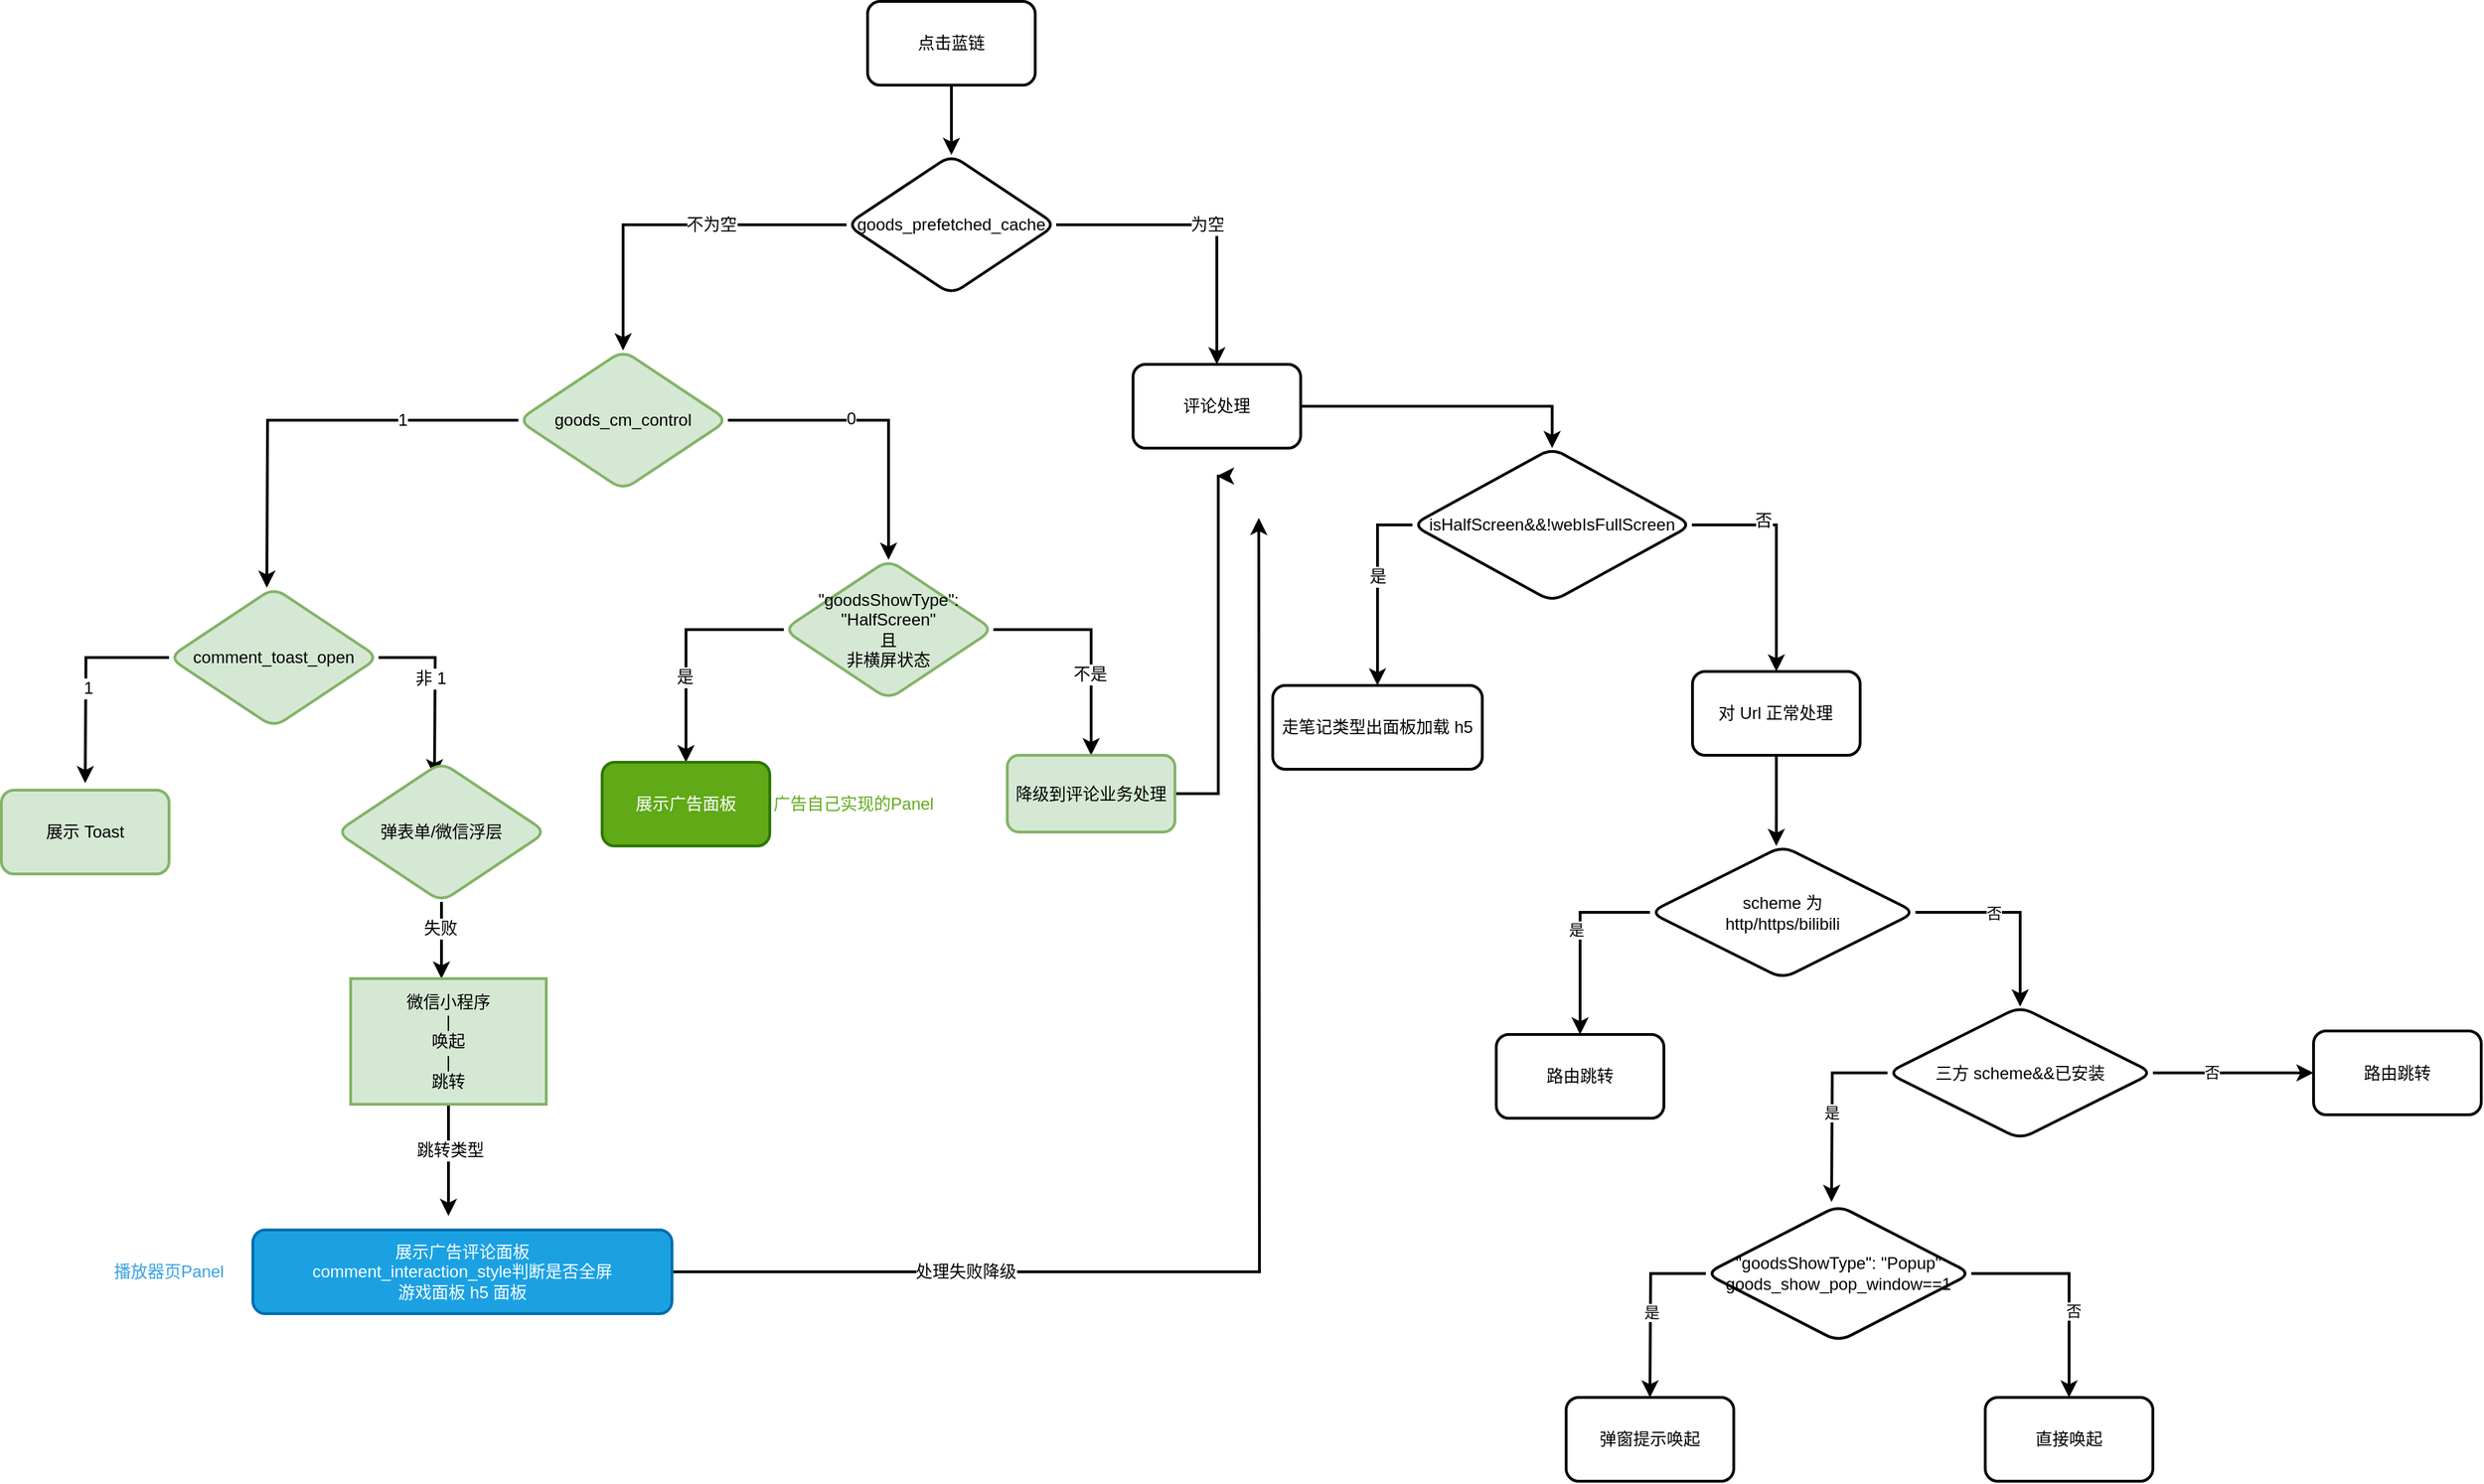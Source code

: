 <mxfile version="21.3.5" type="github">
  <diagram name="第 1 页" id="aCC6pnRYH2_EHxmpgSvB">
    <mxGraphModel dx="2728" dy="908" grid="1" gridSize="10" guides="1" tooltips="1" connect="1" arrows="1" fold="1" page="1" pageScale="1" pageWidth="827" pageHeight="1169" math="0" shadow="0">
      <root>
        <mxCell id="0" />
        <mxCell id="1" parent="0" />
        <mxCell id="NnMgyRyrDesN2CqXnR3g-7" style="edgeStyle=orthogonalEdgeStyle;rounded=0;orthogonalLoop=1;jettySize=auto;html=1;entryX=0.5;entryY=0;entryDx=0;entryDy=0;fontFamily=Helvetica;fontSize=12;fontColor=default;strokeWidth=2;" parent="1" source="NnMgyRyrDesN2CqXnR3g-1" target="NnMgyRyrDesN2CqXnR3g-6" edge="1">
          <mxGeometry relative="1" as="geometry" />
        </mxCell>
        <mxCell id="NnMgyRyrDesN2CqXnR3g-1" value="点击蓝链" style="rounded=1;whiteSpace=wrap;html=1;strokeWidth=2;" parent="1" vertex="1">
          <mxGeometry x="330" y="10" width="120" height="60" as="geometry" />
        </mxCell>
        <mxCell id="NnMgyRyrDesN2CqXnR3g-12" value="为空" style="edgeStyle=orthogonalEdgeStyle;shape=connector;rounded=0;orthogonalLoop=1;jettySize=auto;html=1;labelBackgroundColor=default;strokeColor=default;strokeWidth=2;fontFamily=Helvetica;fontSize=12;fontColor=default;endArrow=classic;" parent="1" source="NnMgyRyrDesN2CqXnR3g-6" target="NnMgyRyrDesN2CqXnR3g-11" edge="1">
          <mxGeometry relative="1" as="geometry" />
        </mxCell>
        <mxCell id="NnMgyRyrDesN2CqXnR3g-16" value="" style="edgeStyle=orthogonalEdgeStyle;shape=connector;rounded=0;orthogonalLoop=1;jettySize=auto;html=1;labelBackgroundColor=default;strokeColor=default;strokeWidth=2;fontFamily=Helvetica;fontSize=12;fontColor=default;endArrow=classic;entryX=0.5;entryY=0;entryDx=0;entryDy=0;" parent="1" source="NnMgyRyrDesN2CqXnR3g-6" target="NnMgyRyrDesN2CqXnR3g-15" edge="1">
          <mxGeometry relative="1" as="geometry" />
        </mxCell>
        <mxCell id="NnMgyRyrDesN2CqXnR3g-17" value="不为空" style="edgeLabel;html=1;align=center;verticalAlign=middle;resizable=0;points=[];fontSize=12;fontFamily=Helvetica;fontColor=default;" parent="NnMgyRyrDesN2CqXnR3g-16" vertex="1" connectable="0">
          <mxGeometry x="-0.225" relative="1" as="geometry">
            <mxPoint as="offset" />
          </mxGeometry>
        </mxCell>
        <mxCell id="NnMgyRyrDesN2CqXnR3g-6" value="goods_prefetched_cache" style="rhombus;whiteSpace=wrap;html=1;rounded=1;strokeColor=default;strokeWidth=2;fontFamily=Helvetica;fontSize=12;fontColor=default;fillColor=default;" parent="1" vertex="1">
          <mxGeometry x="315" y="120" width="150" height="100" as="geometry" />
        </mxCell>
        <mxCell id="NnMgyRyrDesN2CqXnR3g-43" style="edgeStyle=orthogonalEdgeStyle;shape=connector;rounded=0;orthogonalLoop=1;jettySize=auto;html=1;labelBackgroundColor=default;strokeColor=default;strokeWidth=2;fontFamily=Helvetica;fontSize=12;fontColor=default;endArrow=classic;entryX=0.5;entryY=0;entryDx=0;entryDy=0;" parent="1" source="NnMgyRyrDesN2CqXnR3g-11" target="NnMgyRyrDesN2CqXnR3g-64" edge="1">
          <mxGeometry relative="1" as="geometry">
            <mxPoint x="740" y="300" as="targetPoint" />
          </mxGeometry>
        </mxCell>
        <mxCell id="NnMgyRyrDesN2CqXnR3g-11" value="评论处理" style="whiteSpace=wrap;html=1;rounded=1;strokeWidth=2;" parent="1" vertex="1">
          <mxGeometry x="520" y="270" width="120" height="60" as="geometry" />
        </mxCell>
        <mxCell id="NnMgyRyrDesN2CqXnR3g-29" value="" style="edgeStyle=orthogonalEdgeStyle;shape=connector;rounded=0;orthogonalLoop=1;jettySize=auto;html=1;labelBackgroundColor=default;strokeColor=default;strokeWidth=2;fontFamily=Helvetica;fontSize=12;fontColor=default;endArrow=classic;exitX=0;exitY=0.5;exitDx=0;exitDy=0;" parent="1" source="NnMgyRyrDesN2CqXnR3g-15" edge="1">
          <mxGeometry relative="1" as="geometry">
            <mxPoint x="-100" y="430" as="targetPoint" />
          </mxGeometry>
        </mxCell>
        <mxCell id="NnMgyRyrDesN2CqXnR3g-41" value="1" style="edgeLabel;html=1;align=center;verticalAlign=middle;resizable=0;points=[];fontSize=12;fontFamily=Helvetica;fontColor=default;" parent="NnMgyRyrDesN2CqXnR3g-29" vertex="1" connectable="0">
          <mxGeometry x="-0.447" relative="1" as="geometry">
            <mxPoint as="offset" />
          </mxGeometry>
        </mxCell>
        <mxCell id="NnMgyRyrDesN2CqXnR3g-39" style="edgeStyle=orthogonalEdgeStyle;shape=connector;rounded=0;orthogonalLoop=1;jettySize=auto;html=1;entryX=0.5;entryY=0;entryDx=0;entryDy=0;labelBackgroundColor=default;strokeColor=default;strokeWidth=2;fontFamily=Helvetica;fontSize=12;fontColor=default;endArrow=classic;" parent="1" source="NnMgyRyrDesN2CqXnR3g-15" target="NnMgyRyrDesN2CqXnR3g-32" edge="1">
          <mxGeometry relative="1" as="geometry" />
        </mxCell>
        <mxCell id="NnMgyRyrDesN2CqXnR3g-40" value="0" style="edgeLabel;html=1;align=center;verticalAlign=middle;resizable=0;points=[];fontSize=12;fontFamily=Helvetica;fontColor=default;" parent="NnMgyRyrDesN2CqXnR3g-39" vertex="1" connectable="0">
          <mxGeometry x="-0.181" y="1" relative="1" as="geometry">
            <mxPoint as="offset" />
          </mxGeometry>
        </mxCell>
        <mxCell id="NnMgyRyrDesN2CqXnR3g-15" value="goods_cm_control" style="rhombus;whiteSpace=wrap;html=1;rounded=1;strokeColor=#82b366;strokeWidth=2;fontFamily=Helvetica;fontSize=12;fillColor=#d5e8d4;" parent="1" vertex="1">
          <mxGeometry x="80" y="260" width="150" height="100" as="geometry" />
        </mxCell>
        <mxCell id="NnMgyRyrDesN2CqXnR3g-33" style="edgeStyle=orthogonalEdgeStyle;shape=connector;rounded=0;orthogonalLoop=1;jettySize=auto;html=1;labelBackgroundColor=default;strokeColor=default;strokeWidth=2;fontFamily=Helvetica;fontSize=12;fontColor=default;endArrow=classic;entryX=0.5;entryY=0;entryDx=0;entryDy=0;" parent="1" source="NnMgyRyrDesN2CqXnR3g-32" target="NnMgyRyrDesN2CqXnR3g-35" edge="1">
          <mxGeometry relative="1" as="geometry">
            <mxPoint x="220" y="540" as="targetPoint" />
          </mxGeometry>
        </mxCell>
        <mxCell id="NnMgyRyrDesN2CqXnR3g-37" value="是" style="edgeLabel;html=1;align=center;verticalAlign=middle;resizable=0;points=[];fontSize=12;fontFamily=Helvetica;fontColor=default;" parent="NnMgyRyrDesN2CqXnR3g-33" vertex="1" connectable="0">
          <mxGeometry x="0.261" y="-1" relative="1" as="geometry">
            <mxPoint as="offset" />
          </mxGeometry>
        </mxCell>
        <mxCell id="NnMgyRyrDesN2CqXnR3g-34" style="edgeStyle=orthogonalEdgeStyle;shape=connector;rounded=0;orthogonalLoop=1;jettySize=auto;html=1;labelBackgroundColor=default;strokeColor=default;strokeWidth=2;fontFamily=Helvetica;fontSize=12;fontColor=default;endArrow=classic;entryX=0.5;entryY=0;entryDx=0;entryDy=0;" parent="1" source="NnMgyRyrDesN2CqXnR3g-32" target="NnMgyRyrDesN2CqXnR3g-36" edge="1">
          <mxGeometry relative="1" as="geometry">
            <mxPoint x="490" y="560" as="targetPoint" />
          </mxGeometry>
        </mxCell>
        <mxCell id="NnMgyRyrDesN2CqXnR3g-38" value="不是" style="edgeLabel;html=1;align=center;verticalAlign=middle;resizable=0;points=[];fontSize=12;fontFamily=Helvetica;fontColor=default;" parent="NnMgyRyrDesN2CqXnR3g-34" vertex="1" connectable="0">
          <mxGeometry x="0.275" y="-1" relative="1" as="geometry">
            <mxPoint as="offset" />
          </mxGeometry>
        </mxCell>
        <mxCell id="NnMgyRyrDesN2CqXnR3g-32" value="&quot;goodsShowType&quot;: &quot;HalfScreen&quot;&lt;br&gt;且&lt;br&gt;非横屏状态" style="rhombus;whiteSpace=wrap;html=1;rounded=1;strokeColor=#82b366;strokeWidth=2;fontFamily=Helvetica;fontSize=12;fillColor=#d5e8d4;" parent="1" vertex="1">
          <mxGeometry x="270" y="410" width="150" height="100" as="geometry" />
        </mxCell>
        <mxCell id="NnMgyRyrDesN2CqXnR3g-35" value="展示广告面板" style="whiteSpace=wrap;html=1;fillColor=#60a917;strokeColor=#2D7600;rounded=1;strokeWidth=2;fontColor=#ffffff;" parent="1" vertex="1">
          <mxGeometry x="140" y="555" width="120" height="60" as="geometry" />
        </mxCell>
        <mxCell id="NnMgyRyrDesN2CqXnR3g-42" style="edgeStyle=orthogonalEdgeStyle;shape=connector;rounded=0;orthogonalLoop=1;jettySize=auto;html=1;labelBackgroundColor=default;strokeColor=default;strokeWidth=2;fontFamily=Helvetica;fontSize=12;fontColor=default;endArrow=classic;" parent="1" source="NnMgyRyrDesN2CqXnR3g-36" edge="1">
          <mxGeometry relative="1" as="geometry">
            <mxPoint x="580" y="350" as="targetPoint" />
            <Array as="points">
              <mxPoint x="581" y="578" />
            </Array>
          </mxGeometry>
        </mxCell>
        <mxCell id="NnMgyRyrDesN2CqXnR3g-36" value="降级到评论业务处理" style="whiteSpace=wrap;html=1;fillColor=#d5e8d4;strokeColor=#82b366;rounded=1;strokeWidth=2;" parent="1" vertex="1">
          <mxGeometry x="430" y="550" width="120" height="55" as="geometry" />
        </mxCell>
        <mxCell id="NnMgyRyrDesN2CqXnR3g-45" style="edgeStyle=orthogonalEdgeStyle;shape=connector;rounded=0;orthogonalLoop=1;jettySize=auto;html=1;labelBackgroundColor=default;strokeColor=default;strokeWidth=2;fontFamily=Helvetica;fontSize=12;fontColor=default;endArrow=classic;" parent="1" source="NnMgyRyrDesN2CqXnR3g-44" edge="1">
          <mxGeometry relative="1" as="geometry">
            <mxPoint x="-230" y="570" as="targetPoint" />
          </mxGeometry>
        </mxCell>
        <mxCell id="NnMgyRyrDesN2CqXnR3g-49" value="1" style="edgeLabel;html=1;align=center;verticalAlign=middle;resizable=0;points=[];fontSize=12;fontFamily=Helvetica;fontColor=default;" parent="NnMgyRyrDesN2CqXnR3g-45" vertex="1" connectable="0">
          <mxGeometry x="0.082" y="1" relative="1" as="geometry">
            <mxPoint as="offset" />
          </mxGeometry>
        </mxCell>
        <mxCell id="NnMgyRyrDesN2CqXnR3g-48" value="" style="edgeStyle=orthogonalEdgeStyle;shape=connector;rounded=0;orthogonalLoop=1;jettySize=auto;html=1;labelBackgroundColor=default;strokeColor=default;strokeWidth=2;fontFamily=Helvetica;fontSize=12;fontColor=default;endArrow=classic;exitX=1;exitY=0.5;exitDx=0;exitDy=0;" parent="1" source="NnMgyRyrDesN2CqXnR3g-44" edge="1">
          <mxGeometry relative="1" as="geometry">
            <mxPoint x="20" y="565" as="targetPoint" />
          </mxGeometry>
        </mxCell>
        <mxCell id="NnMgyRyrDesN2CqXnR3g-50" value="非 1" style="edgeLabel;html=1;align=center;verticalAlign=middle;resizable=0;points=[];fontSize=12;fontFamily=Helvetica;fontColor=default;" parent="NnMgyRyrDesN2CqXnR3g-48" vertex="1" connectable="0">
          <mxGeometry x="-0.12" y="-4" relative="1" as="geometry">
            <mxPoint as="offset" />
          </mxGeometry>
        </mxCell>
        <mxCell id="NnMgyRyrDesN2CqXnR3g-44" value="comment_toast_open" style="rhombus;whiteSpace=wrap;html=1;rounded=1;strokeColor=#82b366;strokeWidth=2;fontFamily=Helvetica;fontSize=12;fillColor=#d5e8d4;" parent="1" vertex="1">
          <mxGeometry x="-170" y="430" width="150" height="100" as="geometry" />
        </mxCell>
        <mxCell id="NnMgyRyrDesN2CqXnR3g-46" value="展示 Toast" style="whiteSpace=wrap;html=1;fillColor=#d5e8d4;strokeColor=#82b366;rounded=1;strokeWidth=2;" parent="1" vertex="1">
          <mxGeometry x="-290" y="575" width="120" height="60" as="geometry" />
        </mxCell>
        <mxCell id="NnMgyRyrDesN2CqXnR3g-54" style="edgeStyle=orthogonalEdgeStyle;shape=connector;rounded=0;orthogonalLoop=1;jettySize=auto;html=1;labelBackgroundColor=default;strokeColor=default;strokeWidth=2;fontFamily=Helvetica;fontSize=12;fontColor=default;endArrow=classic;" parent="1" source="NnMgyRyrDesN2CqXnR3g-53" edge="1">
          <mxGeometry relative="1" as="geometry">
            <mxPoint x="25" y="710" as="targetPoint" />
          </mxGeometry>
        </mxCell>
        <mxCell id="NnMgyRyrDesN2CqXnR3g-56" value="失败" style="edgeLabel;html=1;align=center;verticalAlign=middle;resizable=0;points=[];fontSize=12;fontFamily=Helvetica;fontColor=default;" parent="NnMgyRyrDesN2CqXnR3g-54" vertex="1" connectable="0">
          <mxGeometry x="-0.315" y="-1" relative="1" as="geometry">
            <mxPoint as="offset" />
          </mxGeometry>
        </mxCell>
        <mxCell id="NnMgyRyrDesN2CqXnR3g-53" value="弹表单/微信浮层" style="rhombus;whiteSpace=wrap;html=1;rounded=1;strokeColor=#82b366;strokeWidth=2;fontFamily=Helvetica;fontSize=12;fillColor=#d5e8d4;" parent="1" vertex="1">
          <mxGeometry x="-50" y="555" width="150" height="100" as="geometry" />
        </mxCell>
        <mxCell id="NnMgyRyrDesN2CqXnR3g-77" style="edgeStyle=orthogonalEdgeStyle;shape=connector;rounded=0;orthogonalLoop=1;jettySize=auto;html=1;labelBackgroundColor=default;strokeColor=default;strokeWidth=2;fontFamily=Helvetica;fontSize=12;fontColor=default;endArrow=classic;" parent="1" source="NnMgyRyrDesN2CqXnR3g-55" edge="1">
          <mxGeometry relative="1" as="geometry">
            <mxPoint x="610" y="380" as="targetPoint" />
          </mxGeometry>
        </mxCell>
        <mxCell id="NnMgyRyrDesN2CqXnR3g-78" value="处理失败降级" style="edgeLabel;html=1;align=center;verticalAlign=middle;resizable=0;points=[];fontSize=12;fontFamily=Helvetica;fontColor=default;" parent="NnMgyRyrDesN2CqXnR3g-77" vertex="1" connectable="0">
          <mxGeometry x="-0.564" relative="1" as="geometry">
            <mxPoint as="offset" />
          </mxGeometry>
        </mxCell>
        <mxCell id="NnMgyRyrDesN2CqXnR3g-55" value="展示广告评论面板&lt;br&gt;comment_interaction_style判断是否全屏&lt;br&gt;游戏面板 h5 面板" style="whiteSpace=wrap;html=1;fillColor=#1ba1e2;strokeColor=#006EAF;rounded=1;strokeWidth=2;fontColor=#ffffff;" parent="1" vertex="1">
          <mxGeometry x="-110" y="890" width="300" height="60" as="geometry" />
        </mxCell>
        <mxCell id="NnMgyRyrDesN2CqXnR3g-59" style="edgeStyle=orthogonalEdgeStyle;shape=connector;rounded=0;orthogonalLoop=1;jettySize=auto;html=1;labelBackgroundColor=default;strokeColor=default;strokeWidth=2;fontFamily=Helvetica;fontSize=12;fontColor=default;endArrow=classic;" parent="1" source="NnMgyRyrDesN2CqXnR3g-57" edge="1">
          <mxGeometry relative="1" as="geometry">
            <mxPoint x="30" y="880" as="targetPoint" />
          </mxGeometry>
        </mxCell>
        <mxCell id="NnMgyRyrDesN2CqXnR3g-60" value="跳转类型" style="edgeLabel;html=1;align=center;verticalAlign=middle;resizable=0;points=[];fontSize=12;fontFamily=Helvetica;fontColor=default;" parent="NnMgyRyrDesN2CqXnR3g-59" vertex="1" connectable="0">
          <mxGeometry x="-0.18" y="1" relative="1" as="geometry">
            <mxPoint as="offset" />
          </mxGeometry>
        </mxCell>
        <mxCell id="NnMgyRyrDesN2CqXnR3g-57" value="微信小程序&lt;br&gt;|&lt;br&gt;唤起&lt;br&gt;|&lt;br&gt;跳转" style="whiteSpace=wrap;html=1;fillColor=#d5e8d4;strokeColor=#82b366;rounded=1;strokeWidth=2;arcSize=0;" parent="1" vertex="1">
          <mxGeometry x="-40" y="710" width="140" height="90" as="geometry" />
        </mxCell>
        <mxCell id="NnMgyRyrDesN2CqXnR3g-61" value="播放器页Panel" style="text;html=1;strokeColor=none;fillColor=none;align=center;verticalAlign=middle;whiteSpace=wrap;rounded=0;fontSize=12;fontFamily=Helvetica;fontColor=#37a1e2;" parent="1" vertex="1">
          <mxGeometry x="-230" y="905" width="120" height="30" as="geometry" />
        </mxCell>
        <mxCell id="NnMgyRyrDesN2CqXnR3g-62" value="广告自己实现的Panel" style="text;html=1;strokeColor=none;fillColor=none;align=center;verticalAlign=middle;whiteSpace=wrap;rounded=0;fontSize=12;fontFamily=Helvetica;fontColor=#60a918;" parent="1" vertex="1">
          <mxGeometry x="260" y="570" width="120" height="30" as="geometry" />
        </mxCell>
        <mxCell id="NnMgyRyrDesN2CqXnR3g-66" value="" style="edgeStyle=orthogonalEdgeStyle;shape=connector;rounded=0;orthogonalLoop=1;jettySize=auto;html=1;labelBackgroundColor=default;strokeColor=default;strokeWidth=2;fontFamily=Helvetica;fontSize=12;fontColor=default;endArrow=classic;exitX=0;exitY=0.5;exitDx=0;exitDy=0;" parent="1" source="NnMgyRyrDesN2CqXnR3g-64" target="NnMgyRyrDesN2CqXnR3g-65" edge="1">
          <mxGeometry relative="1" as="geometry" />
        </mxCell>
        <mxCell id="NnMgyRyrDesN2CqXnR3g-67" value="是" style="edgeLabel;html=1;align=center;verticalAlign=middle;resizable=0;points=[];fontSize=12;fontFamily=Helvetica;fontColor=default;" parent="NnMgyRyrDesN2CqXnR3g-66" vertex="1" connectable="0">
          <mxGeometry x="-0.12" relative="1" as="geometry">
            <mxPoint as="offset" />
          </mxGeometry>
        </mxCell>
        <mxCell id="NnMgyRyrDesN2CqXnR3g-69" value="" style="edgeStyle=orthogonalEdgeStyle;shape=connector;rounded=0;orthogonalLoop=1;jettySize=auto;html=1;labelBackgroundColor=default;strokeColor=default;strokeWidth=2;fontFamily=Helvetica;fontSize=12;fontColor=default;endArrow=classic;" parent="1" source="NnMgyRyrDesN2CqXnR3g-64" target="NnMgyRyrDesN2CqXnR3g-68" edge="1">
          <mxGeometry relative="1" as="geometry" />
        </mxCell>
        <mxCell id="NnMgyRyrDesN2CqXnR3g-70" value="否" style="edgeLabel;html=1;align=center;verticalAlign=middle;resizable=0;points=[];fontSize=12;fontFamily=Helvetica;fontColor=default;" parent="NnMgyRyrDesN2CqXnR3g-69" vertex="1" connectable="0">
          <mxGeometry x="-0.383" y="3" relative="1" as="geometry">
            <mxPoint as="offset" />
          </mxGeometry>
        </mxCell>
        <mxCell id="NnMgyRyrDesN2CqXnR3g-64" value="isHalfScreen&amp;amp;&amp;amp;!webIsFullScreen" style="rhombus;whiteSpace=wrap;html=1;rounded=1;strokeWidth=2;fontFamily=Helvetica;fontSize=12;" parent="1" vertex="1">
          <mxGeometry x="720" y="330" width="200" height="110" as="geometry" />
        </mxCell>
        <mxCell id="NnMgyRyrDesN2CqXnR3g-65" value="走笔记类型出面板加载 h5" style="whiteSpace=wrap;html=1;rounded=1;strokeWidth=2;" parent="1" vertex="1">
          <mxGeometry x="620" y="500" width="150" height="60" as="geometry" />
        </mxCell>
        <mxCell id="NnMgyRyrDesN2CqXnR3g-76" value="" style="edgeStyle=orthogonalEdgeStyle;shape=connector;rounded=0;orthogonalLoop=1;jettySize=auto;html=1;labelBackgroundColor=default;strokeColor=default;strokeWidth=2;fontFamily=Helvetica;fontSize=12;fontColor=default;endArrow=classic;" parent="1" source="NnMgyRyrDesN2CqXnR3g-68" edge="1">
          <mxGeometry relative="1" as="geometry">
            <mxPoint x="980.45" y="615" as="targetPoint" />
          </mxGeometry>
        </mxCell>
        <mxCell id="NnMgyRyrDesN2CqXnR3g-68" value="对 Url 正常处理" style="whiteSpace=wrap;html=1;rounded=1;strokeWidth=2;" parent="1" vertex="1">
          <mxGeometry x="920.45" y="490" width="120" height="60" as="geometry" />
        </mxCell>
        <mxCell id="VVweAlxED-b5ARdHYGGL-5" style="edgeStyle=orthogonalEdgeStyle;rounded=0;orthogonalLoop=1;jettySize=auto;html=1;entryX=0.5;entryY=0;entryDx=0;entryDy=0;exitX=0;exitY=0.5;exitDx=0;exitDy=0;strokeWidth=2;" edge="1" parent="1" source="VVweAlxED-b5ARdHYGGL-3" target="VVweAlxED-b5ARdHYGGL-4">
          <mxGeometry relative="1" as="geometry" />
        </mxCell>
        <mxCell id="VVweAlxED-b5ARdHYGGL-8" value="是" style="edgeLabel;html=1;align=center;verticalAlign=middle;resizable=0;points=[];fontSize=11;fontFamily=Helvetica;fontColor=default;" vertex="1" connectable="0" parent="VVweAlxED-b5ARdHYGGL-5">
          <mxGeometry x="-0.105" y="-3" relative="1" as="geometry">
            <mxPoint y="1" as="offset" />
          </mxGeometry>
        </mxCell>
        <mxCell id="VVweAlxED-b5ARdHYGGL-7" style="edgeStyle=orthogonalEdgeStyle;shape=connector;rounded=0;orthogonalLoop=1;jettySize=auto;html=1;exitX=1;exitY=0.5;exitDx=0;exitDy=0;entryX=0.5;entryY=0;entryDx=0;entryDy=0;labelBackgroundColor=default;strokeColor=default;strokeWidth=2;fontFamily=Helvetica;fontSize=11;fontColor=default;endArrow=classic;" edge="1" parent="1" source="VVweAlxED-b5ARdHYGGL-3" target="VVweAlxED-b5ARdHYGGL-6">
          <mxGeometry relative="1" as="geometry" />
        </mxCell>
        <mxCell id="VVweAlxED-b5ARdHYGGL-9" value="否" style="edgeLabel;html=1;align=center;verticalAlign=middle;resizable=0;points=[];fontSize=11;fontFamily=Helvetica;fontColor=default;" vertex="1" connectable="0" parent="VVweAlxED-b5ARdHYGGL-7">
          <mxGeometry x="-0.214" y="1" relative="1" as="geometry">
            <mxPoint y="1" as="offset" />
          </mxGeometry>
        </mxCell>
        <mxCell id="VVweAlxED-b5ARdHYGGL-3" value="scheme 为&lt;br&gt;http/https/bilibili" style="rhombus;whiteSpace=wrap;html=1;rounded=1;strokeWidth=2;fontFamily=Helvetica;fontSize=12;" vertex="1" parent="1">
          <mxGeometry x="890" y="615" width="190" height="95" as="geometry" />
        </mxCell>
        <mxCell id="VVweAlxED-b5ARdHYGGL-4" value="路由跳转" style="whiteSpace=wrap;html=1;rounded=1;strokeWidth=2;" vertex="1" parent="1">
          <mxGeometry x="780" y="750" width="120" height="60" as="geometry" />
        </mxCell>
        <mxCell id="VVweAlxED-b5ARdHYGGL-11" value="" style="edgeStyle=orthogonalEdgeStyle;shape=connector;rounded=0;orthogonalLoop=1;jettySize=auto;html=1;labelBackgroundColor=default;strokeColor=default;strokeWidth=2;fontFamily=Helvetica;fontSize=11;fontColor=default;endArrow=classic;exitX=0;exitY=0.5;exitDx=0;exitDy=0;" edge="1" parent="1" source="VVweAlxED-b5ARdHYGGL-6">
          <mxGeometry relative="1" as="geometry">
            <mxPoint x="1020" y="870" as="targetPoint" />
          </mxGeometry>
        </mxCell>
        <mxCell id="VVweAlxED-b5ARdHYGGL-12" value="是" style="edgeLabel;html=1;align=center;verticalAlign=middle;resizable=0;points=[];fontSize=11;fontFamily=Helvetica;fontColor=default;" vertex="1" connectable="0" parent="VVweAlxED-b5ARdHYGGL-11">
          <mxGeometry x="0.034" y="-1" relative="1" as="geometry">
            <mxPoint as="offset" />
          </mxGeometry>
        </mxCell>
        <mxCell id="VVweAlxED-b5ARdHYGGL-14" value="" style="edgeStyle=orthogonalEdgeStyle;shape=connector;rounded=0;orthogonalLoop=1;jettySize=auto;html=1;labelBackgroundColor=default;strokeColor=default;strokeWidth=2;fontFamily=Helvetica;fontSize=11;fontColor=default;endArrow=classic;" edge="1" parent="1" source="VVweAlxED-b5ARdHYGGL-6" target="VVweAlxED-b5ARdHYGGL-13">
          <mxGeometry relative="1" as="geometry" />
        </mxCell>
        <mxCell id="VVweAlxED-b5ARdHYGGL-15" value="否" style="edgeLabel;html=1;align=center;verticalAlign=middle;resizable=0;points=[];fontSize=11;fontFamily=Helvetica;fontColor=default;" vertex="1" connectable="0" parent="VVweAlxED-b5ARdHYGGL-14">
          <mxGeometry x="-0.27" y="2" relative="1" as="geometry">
            <mxPoint y="1" as="offset" />
          </mxGeometry>
        </mxCell>
        <mxCell id="VVweAlxED-b5ARdHYGGL-6" value="三方 scheme&amp;amp;&amp;amp;已安装" style="rhombus;whiteSpace=wrap;html=1;rounded=1;strokeWidth=2;fontFamily=Helvetica;fontSize=12;" vertex="1" parent="1">
          <mxGeometry x="1060" y="730" width="190" height="95" as="geometry" />
        </mxCell>
        <mxCell id="VVweAlxED-b5ARdHYGGL-13" value="路由跳转" style="whiteSpace=wrap;html=1;rounded=1;strokeWidth=2;" vertex="1" parent="1">
          <mxGeometry x="1365" y="747.5" width="120" height="60" as="geometry" />
        </mxCell>
        <mxCell id="VVweAlxED-b5ARdHYGGL-17" style="edgeStyle=orthogonalEdgeStyle;shape=connector;rounded=0;orthogonalLoop=1;jettySize=auto;html=1;labelBackgroundColor=default;strokeColor=default;strokeWidth=2;fontFamily=Helvetica;fontSize=11;fontColor=default;endArrow=classic;exitX=0;exitY=0.5;exitDx=0;exitDy=0;" edge="1" parent="1" source="VVweAlxED-b5ARdHYGGL-16">
          <mxGeometry relative="1" as="geometry">
            <mxPoint x="890" y="1010" as="targetPoint" />
          </mxGeometry>
        </mxCell>
        <mxCell id="VVweAlxED-b5ARdHYGGL-21" value="是" style="edgeLabel;html=1;align=center;verticalAlign=middle;resizable=0;points=[];fontSize=11;fontFamily=Helvetica;fontColor=default;" vertex="1" connectable="0" parent="VVweAlxED-b5ARdHYGGL-17">
          <mxGeometry x="0.043" relative="1" as="geometry">
            <mxPoint as="offset" />
          </mxGeometry>
        </mxCell>
        <mxCell id="VVweAlxED-b5ARdHYGGL-19" value="" style="edgeStyle=orthogonalEdgeStyle;shape=connector;rounded=0;orthogonalLoop=1;jettySize=auto;html=1;labelBackgroundColor=default;strokeColor=default;strokeWidth=2;fontFamily=Helvetica;fontSize=11;fontColor=default;endArrow=classic;" edge="1" parent="1" source="VVweAlxED-b5ARdHYGGL-16" target="VVweAlxED-b5ARdHYGGL-18">
          <mxGeometry relative="1" as="geometry" />
        </mxCell>
        <mxCell id="VVweAlxED-b5ARdHYGGL-22" value="否" style="edgeLabel;html=1;align=center;verticalAlign=middle;resizable=0;points=[];fontSize=11;fontFamily=Helvetica;fontColor=default;" vertex="1" connectable="0" parent="VVweAlxED-b5ARdHYGGL-19">
          <mxGeometry x="0.212" y="3" relative="1" as="geometry">
            <mxPoint as="offset" />
          </mxGeometry>
        </mxCell>
        <mxCell id="VVweAlxED-b5ARdHYGGL-16" value="&quot;goodsShowType&quot;: &quot;Popup&quot;&lt;br&gt;goods_show_pop_window==1" style="rhombus;whiteSpace=wrap;html=1;rounded=1;strokeWidth=2;fontFamily=Helvetica;fontSize=12;" vertex="1" parent="1">
          <mxGeometry x="930" y="872.5" width="190" height="97.5" as="geometry" />
        </mxCell>
        <mxCell id="VVweAlxED-b5ARdHYGGL-18" value="直接唤起" style="whiteSpace=wrap;html=1;rounded=1;strokeWidth=2;" vertex="1" parent="1">
          <mxGeometry x="1130" y="1010" width="120" height="60" as="geometry" />
        </mxCell>
        <mxCell id="VVweAlxED-b5ARdHYGGL-20" value="弹窗提示唤起" style="whiteSpace=wrap;html=1;rounded=1;strokeWidth=2;" vertex="1" parent="1">
          <mxGeometry x="830" y="1010" width="120" height="60" as="geometry" />
        </mxCell>
      </root>
    </mxGraphModel>
  </diagram>
</mxfile>
